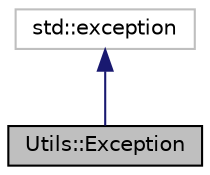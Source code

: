 digraph "Utils::Exception"
    {
    // LATEX_PDF_SIZE
  bgcolor = "transparent";
edge [fontname = "Helvetica",fontsize = "10",labelfontname = "Helvetica",labelfontsize = "10"];
node [fontname = "Helvetica",fontsize = "10",shape = record];
Node1 [label = "Utils::Exception",height = 0.2,width = 0.4,color = "black", fillcolor = "grey75", style = "filled", fontcolor = "black",tooltip = "Class for Exception."];
Node2 -> Node1 [dir = "back",color = "midnightblue",fontsize = "10",style = "solid",fontname = "Helvetica"];
Node2 [label = "std::exception",height = 0.2,width = 0.4,color = "grey75",tooltip = " "];
}
